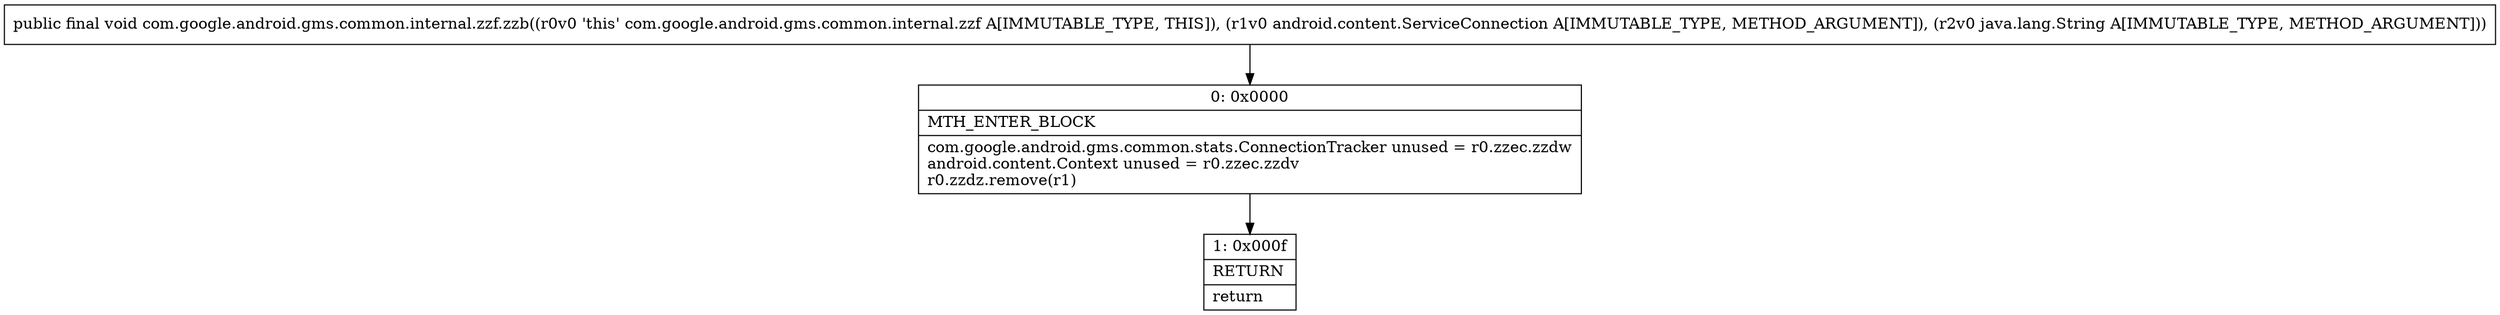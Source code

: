 digraph "CFG forcom.google.android.gms.common.internal.zzf.zzb(Landroid\/content\/ServiceConnection;Ljava\/lang\/String;)V" {
Node_0 [shape=record,label="{0\:\ 0x0000|MTH_ENTER_BLOCK\l|com.google.android.gms.common.stats.ConnectionTracker unused = r0.zzec.zzdw\landroid.content.Context unused = r0.zzec.zzdv\lr0.zzdz.remove(r1)\l}"];
Node_1 [shape=record,label="{1\:\ 0x000f|RETURN\l|return\l}"];
MethodNode[shape=record,label="{public final void com.google.android.gms.common.internal.zzf.zzb((r0v0 'this' com.google.android.gms.common.internal.zzf A[IMMUTABLE_TYPE, THIS]), (r1v0 android.content.ServiceConnection A[IMMUTABLE_TYPE, METHOD_ARGUMENT]), (r2v0 java.lang.String A[IMMUTABLE_TYPE, METHOD_ARGUMENT])) }"];
MethodNode -> Node_0;
Node_0 -> Node_1;
}

